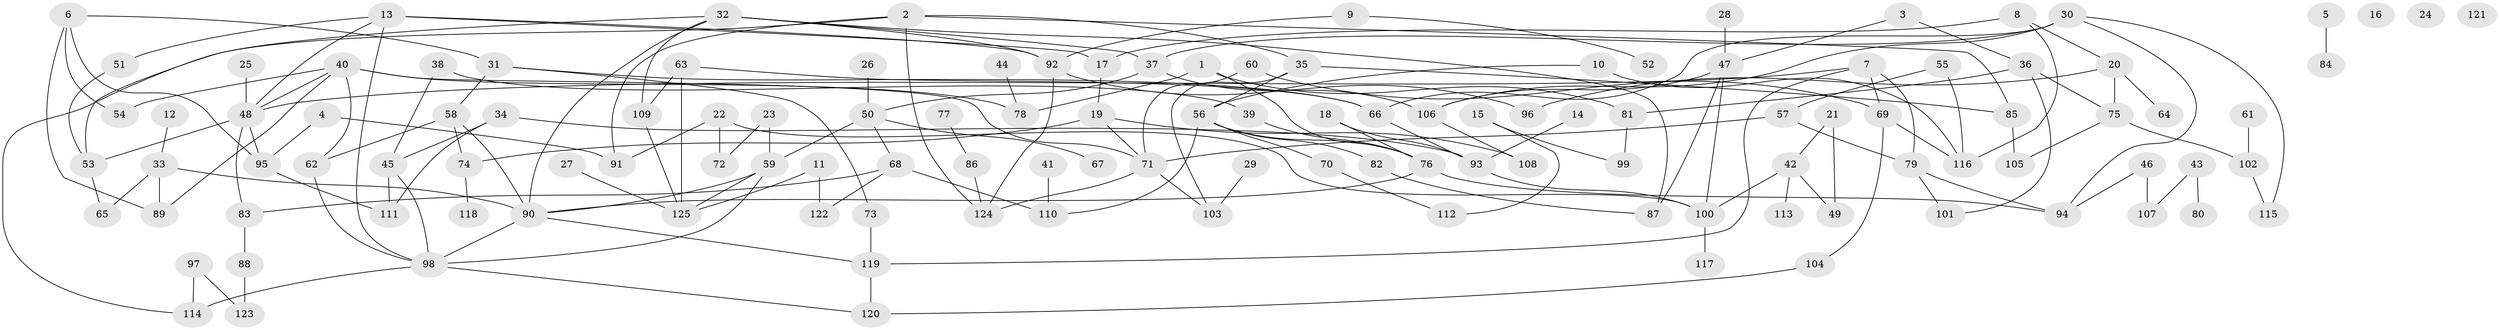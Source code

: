 // coarse degree distribution, {4: 0.08695652173913043, 14: 0.021739130434782608, 7: 0.06521739130434782, 5: 0.15217391304347827, 6: 0.08695652173913043, 13: 0.021739130434782608, 2: 0.2608695652173913, 3: 0.15217391304347827, 10: 0.021739130434782608, 1: 0.13043478260869565}
// Generated by graph-tools (version 1.1) at 2025/48/03/04/25 22:48:04]
// undirected, 125 vertices, 180 edges
graph export_dot {
  node [color=gray90,style=filled];
  1;
  2;
  3;
  4;
  5;
  6;
  7;
  8;
  9;
  10;
  11;
  12;
  13;
  14;
  15;
  16;
  17;
  18;
  19;
  20;
  21;
  22;
  23;
  24;
  25;
  26;
  27;
  28;
  29;
  30;
  31;
  32;
  33;
  34;
  35;
  36;
  37;
  38;
  39;
  40;
  41;
  42;
  43;
  44;
  45;
  46;
  47;
  48;
  49;
  50;
  51;
  52;
  53;
  54;
  55;
  56;
  57;
  58;
  59;
  60;
  61;
  62;
  63;
  64;
  65;
  66;
  67;
  68;
  69;
  70;
  71;
  72;
  73;
  74;
  75;
  76;
  77;
  78;
  79;
  80;
  81;
  82;
  83;
  84;
  85;
  86;
  87;
  88;
  89;
  90;
  91;
  92;
  93;
  94;
  95;
  96;
  97;
  98;
  99;
  100;
  101;
  102;
  103;
  104;
  105;
  106;
  107;
  108;
  109;
  110;
  111;
  112;
  113;
  114;
  115;
  116;
  117;
  118;
  119;
  120;
  121;
  122;
  123;
  124;
  125;
  1 -- 76;
  1 -- 78;
  1 -- 81;
  2 -- 35;
  2 -- 85;
  2 -- 91;
  2 -- 114;
  2 -- 124;
  3 -- 36;
  3 -- 47;
  4 -- 91;
  4 -- 95;
  5 -- 84;
  6 -- 31;
  6 -- 54;
  6 -- 89;
  6 -- 95;
  7 -- 48;
  7 -- 69;
  7 -- 79;
  7 -- 119;
  8 -- 17;
  8 -- 20;
  8 -- 116;
  9 -- 52;
  9 -- 92;
  10 -- 56;
  10 -- 116;
  11 -- 122;
  11 -- 125;
  12 -- 33;
  13 -- 17;
  13 -- 48;
  13 -- 51;
  13 -- 92;
  13 -- 98;
  14 -- 93;
  15 -- 99;
  15 -- 112;
  17 -- 19;
  18 -- 76;
  18 -- 93;
  19 -- 71;
  19 -- 74;
  19 -- 108;
  20 -- 64;
  20 -- 75;
  20 -- 96;
  21 -- 42;
  21 -- 49;
  22 -- 72;
  22 -- 91;
  22 -- 100;
  23 -- 59;
  23 -- 72;
  25 -- 48;
  26 -- 50;
  27 -- 125;
  28 -- 47;
  29 -- 103;
  30 -- 37;
  30 -- 66;
  30 -- 94;
  30 -- 106;
  30 -- 115;
  31 -- 58;
  31 -- 66;
  31 -- 73;
  32 -- 37;
  32 -- 53;
  32 -- 87;
  32 -- 90;
  32 -- 92;
  32 -- 109;
  33 -- 65;
  33 -- 89;
  33 -- 90;
  34 -- 45;
  34 -- 93;
  34 -- 111;
  35 -- 56;
  35 -- 85;
  35 -- 103;
  36 -- 75;
  36 -- 81;
  36 -- 101;
  37 -- 50;
  37 -- 106;
  38 -- 39;
  38 -- 45;
  39 -- 76;
  40 -- 48;
  40 -- 54;
  40 -- 62;
  40 -- 71;
  40 -- 78;
  40 -- 89;
  41 -- 110;
  42 -- 49;
  42 -- 100;
  42 -- 113;
  43 -- 80;
  43 -- 107;
  44 -- 78;
  45 -- 98;
  45 -- 111;
  46 -- 94;
  46 -- 107;
  47 -- 87;
  47 -- 100;
  47 -- 106;
  48 -- 53;
  48 -- 83;
  48 -- 95;
  50 -- 59;
  50 -- 67;
  50 -- 68;
  51 -- 53;
  53 -- 65;
  55 -- 57;
  55 -- 116;
  56 -- 70;
  56 -- 76;
  56 -- 82;
  56 -- 110;
  57 -- 71;
  57 -- 79;
  58 -- 62;
  58 -- 74;
  58 -- 90;
  59 -- 90;
  59 -- 98;
  59 -- 125;
  60 -- 69;
  60 -- 71;
  61 -- 102;
  62 -- 98;
  63 -- 66;
  63 -- 109;
  63 -- 125;
  66 -- 93;
  68 -- 83;
  68 -- 110;
  68 -- 122;
  69 -- 104;
  69 -- 116;
  70 -- 112;
  71 -- 103;
  71 -- 124;
  73 -- 119;
  74 -- 118;
  75 -- 102;
  75 -- 105;
  76 -- 90;
  76 -- 94;
  77 -- 86;
  79 -- 94;
  79 -- 101;
  81 -- 99;
  82 -- 87;
  83 -- 88;
  85 -- 105;
  86 -- 124;
  88 -- 123;
  90 -- 98;
  90 -- 119;
  92 -- 96;
  92 -- 124;
  93 -- 100;
  95 -- 111;
  97 -- 114;
  97 -- 123;
  98 -- 114;
  98 -- 120;
  100 -- 117;
  102 -- 115;
  104 -- 120;
  106 -- 108;
  109 -- 125;
  119 -- 120;
}
